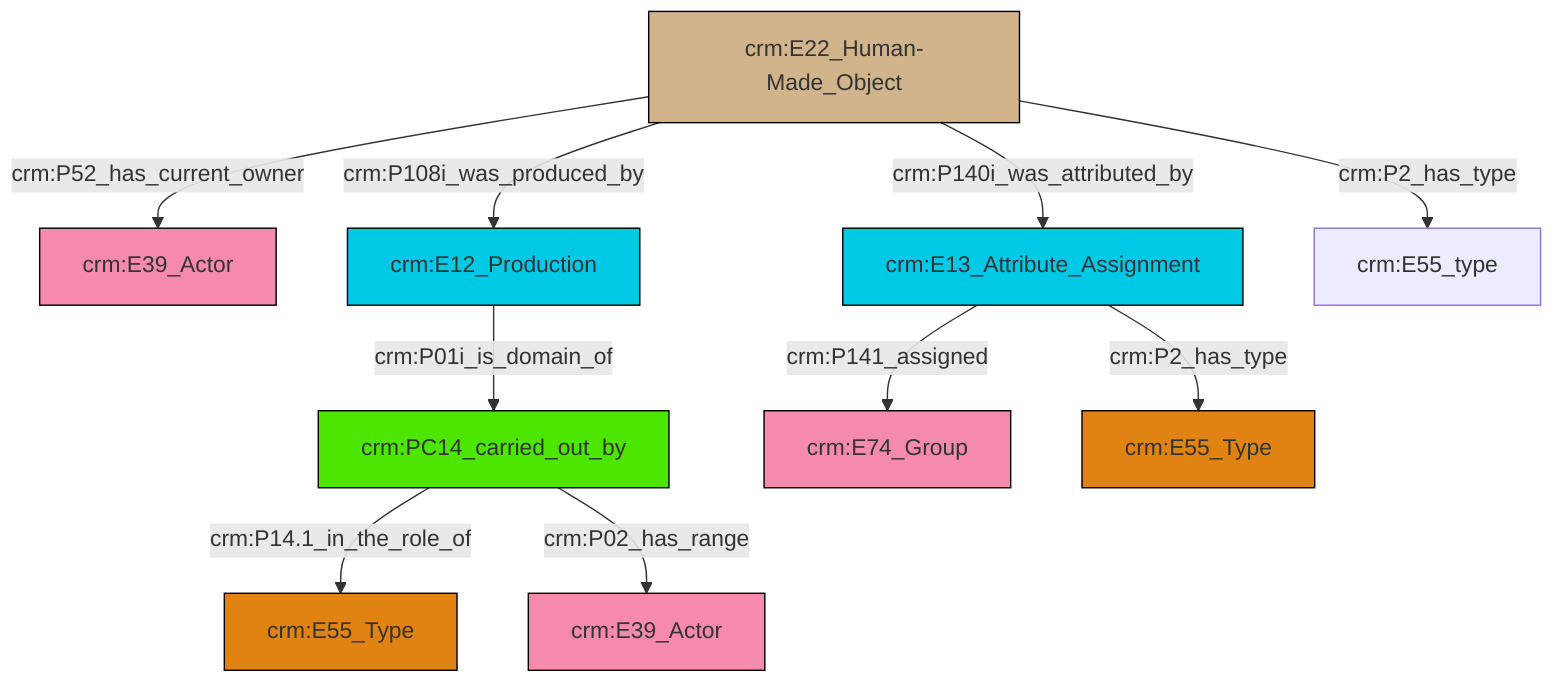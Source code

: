 graph TD
classDef Literal fill:#f2f2f2,stroke:#000000;
classDef CRM_Entity fill:#FFFFFF,stroke:#000000;
classDef Temporal_Entity fill:#00C9E6, stroke:#000000;
classDef Type fill:#E18312, stroke:#000000;
classDef Time-Span fill:#2C9C91, stroke:#000000;
classDef Appellation fill:#FFEB7F, stroke:#000000;
classDef Place fill:#008836, stroke:#000000;
classDef Persistent_Item fill:#B266B2, stroke:#000000;
classDef Conceptual_Object fill:#FFD700, stroke:#000000;
classDef Physical_Thing fill:#D2B48C, stroke:#000000;
classDef Actor fill:#f58aad, stroke:#000000;
classDef PC_Classes fill:#4ce600, stroke:#000000;
classDef Multi fill:#cccccc,stroke:#000000;

0["crm:E22_Human-Made_Object"]:::Physical_Thing -->|crm:P52_has_current_owner| 1["crm:E39_Actor"]:::Actor
3["crm:E13_Attribute_Assignment"]:::Temporal_Entity -->|crm:P141_assigned| 4["crm:E74_Group"]:::Actor
5["crm:PC14_carried_out_by"]:::PC_Classes -->|crm:P14.1_in_the_role_of| 6["crm:E55_Type"]:::Type
0["crm:E22_Human-Made_Object"]:::Physical_Thing -->|crm:P108i_was_produced_by| 8["crm:E12_Production"]:::Temporal_Entity
0["crm:E22_Human-Made_Object"]:::Physical_Thing -->|crm:P140i_was_attributed_by| 3["crm:E13_Attribute_Assignment"]:::Temporal_Entity
5["crm:PC14_carried_out_by"]:::PC_Classes -->|crm:P02_has_range| 10["crm:E39_Actor"]:::Actor
3["crm:E13_Attribute_Assignment"]:::Temporal_Entity -->|crm:P2_has_type| 13["crm:E55_Type"]:::Type
0["crm:E22_Human-Made_Object"]:::Physical_Thing -->|crm:P2_has_type| 14["crm:E55_type"]:::Default
8["crm:E12_Production"]:::Temporal_Entity -->|crm:P01i_is_domain_of| 5["crm:PC14_carried_out_by"]:::PC_Classes